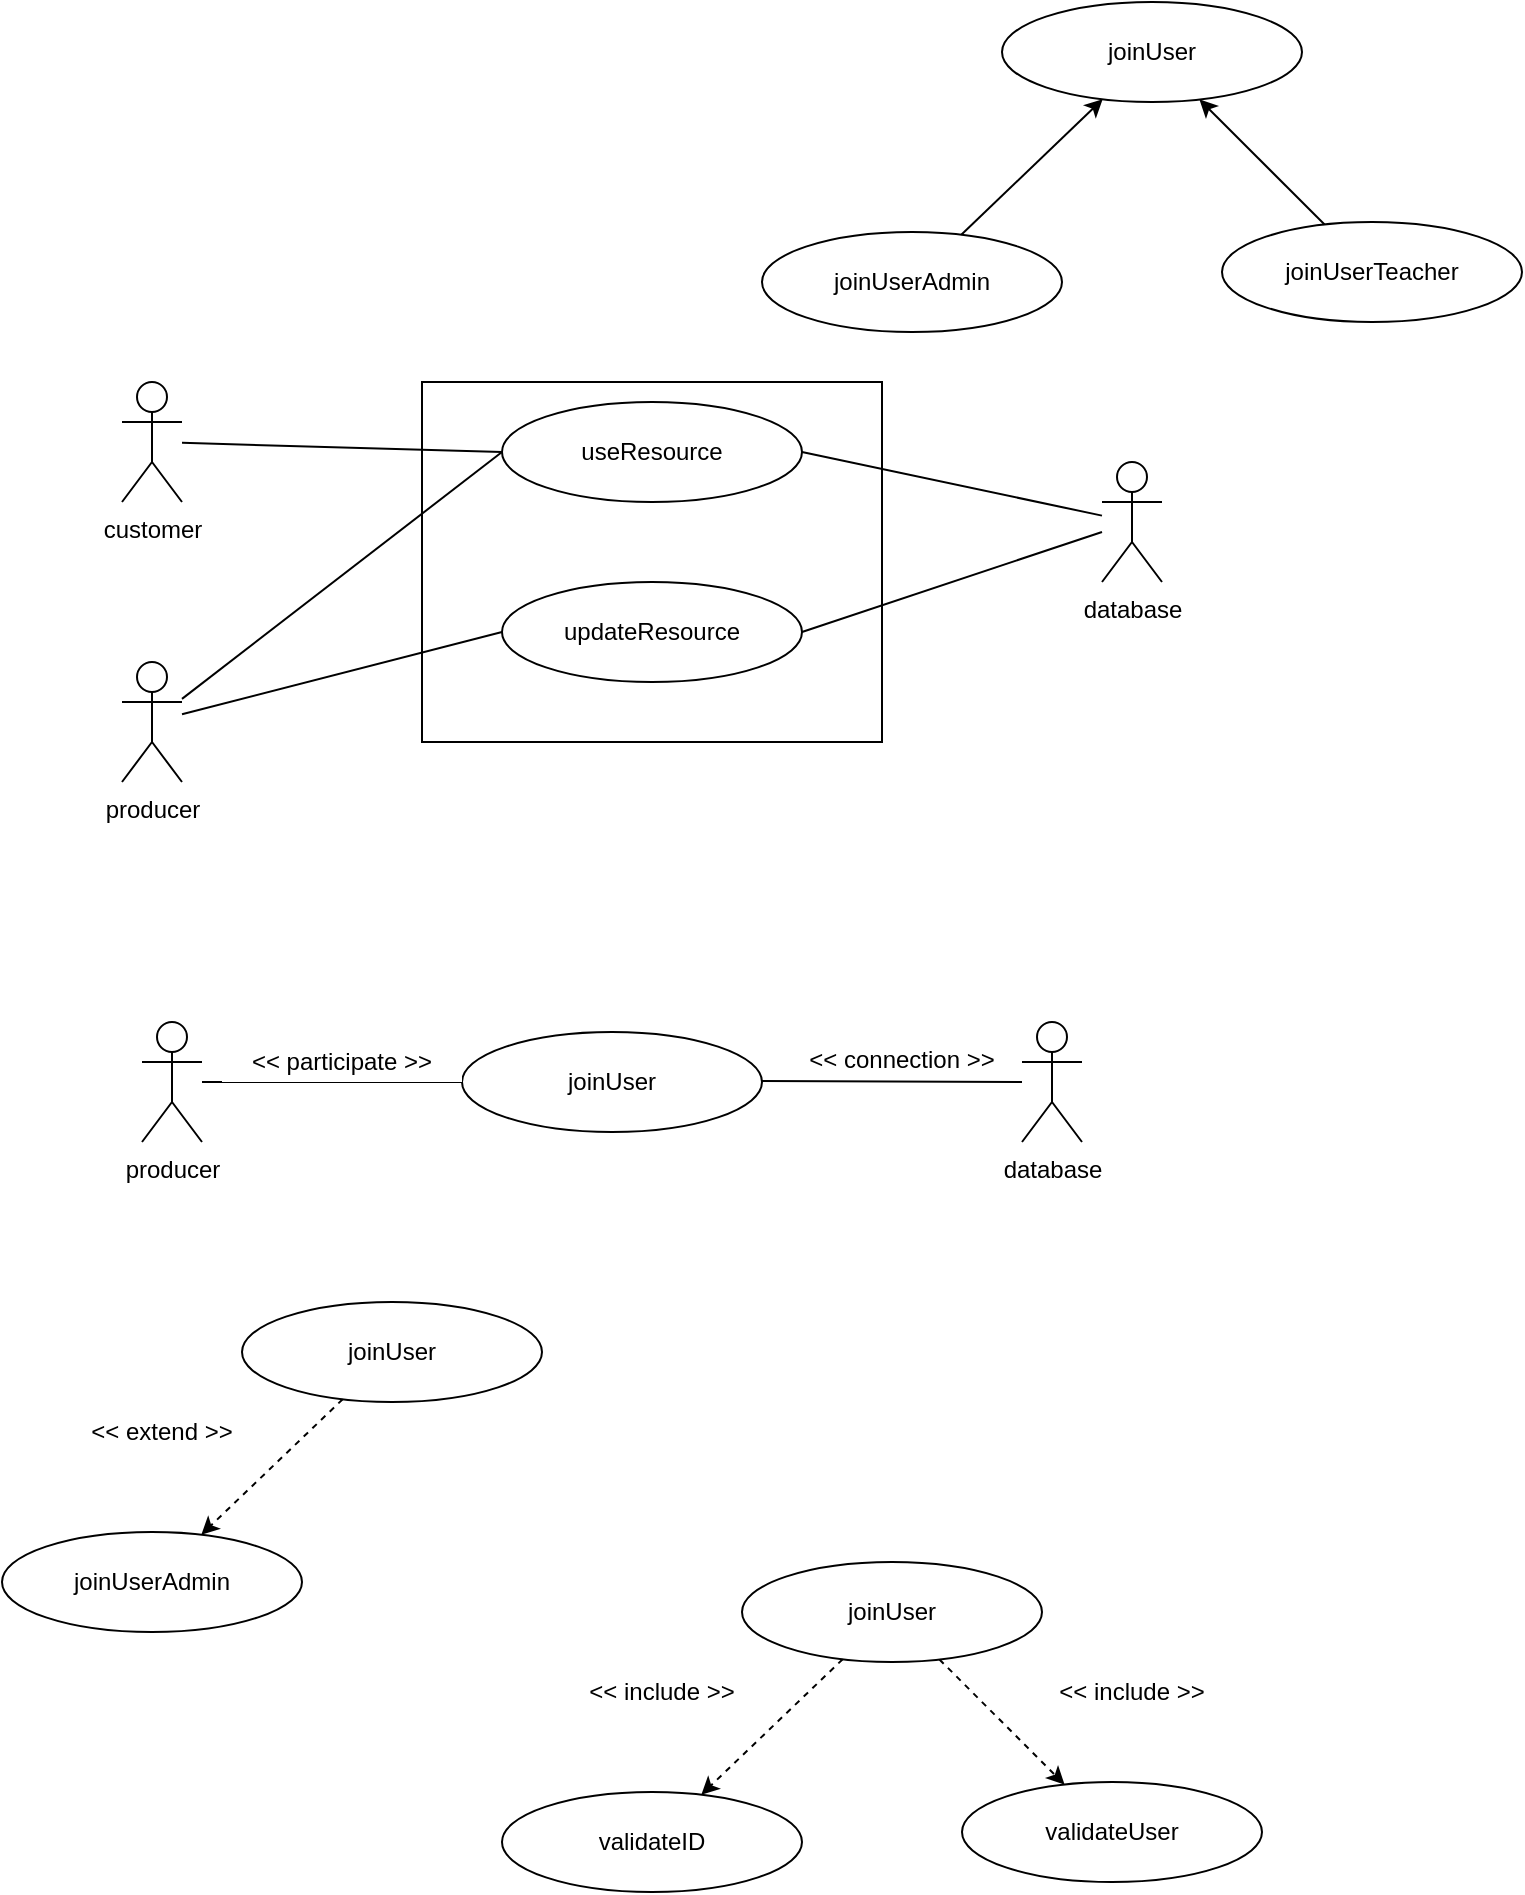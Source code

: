 <mxfile version="21.3.3" type="github" pages="2">
  <diagram name="페이지-1" id="PGRYKVP842Or1vW37C0W">
    <mxGraphModel dx="788" dy="1156" grid="1" gridSize="10" guides="1" tooltips="1" connect="1" arrows="1" fold="1" page="1" pageScale="1" pageWidth="827" pageHeight="1169" math="0" shadow="0">
      <root>
        <mxCell id="0" />
        <mxCell id="1" parent="0" />
        <mxCell id="1Fu8yYp3ckz7zAabFXxA-1" value="customer" style="shape=umlActor;verticalLabelPosition=bottom;verticalAlign=top;html=1;outlineConnect=0;" vertex="1" parent="1">
          <mxGeometry x="120" y="320" width="30" height="60" as="geometry" />
        </mxCell>
        <mxCell id="1Fu8yYp3ckz7zAabFXxA-4" value="" style="whiteSpace=wrap;html=1;verticalAlign=top;" vertex="1" parent="1">
          <mxGeometry x="270" y="320" width="230" height="180" as="geometry" />
        </mxCell>
        <mxCell id="1Fu8yYp3ckz7zAabFXxA-7" value="producer" style="shape=umlActor;verticalLabelPosition=bottom;verticalAlign=top;html=1;outlineConnect=0;" vertex="1" parent="1">
          <mxGeometry x="120" y="460" width="30" height="60" as="geometry" />
        </mxCell>
        <mxCell id="1Fu8yYp3ckz7zAabFXxA-13" value="database" style="shape=umlActor;verticalLabelPosition=bottom;verticalAlign=top;html=1;outlineConnect=0;" vertex="1" parent="1">
          <mxGeometry x="610" y="360" width="30" height="60" as="geometry" />
        </mxCell>
        <mxCell id="1Fu8yYp3ckz7zAabFXxA-15" value="useResource" style="ellipse;whiteSpace=wrap;html=1;" vertex="1" parent="1">
          <mxGeometry x="310" y="330" width="150" height="50" as="geometry" />
        </mxCell>
        <mxCell id="1Fu8yYp3ckz7zAabFXxA-16" value="updateResource" style="ellipse;whiteSpace=wrap;html=1;" vertex="1" parent="1">
          <mxGeometry x="310" y="420" width="150" height="50" as="geometry" />
        </mxCell>
        <mxCell id="1Fu8yYp3ckz7zAabFXxA-29" value="producer" style="shape=umlActor;verticalLabelPosition=bottom;verticalAlign=top;html=1;outlineConnect=0;" vertex="1" parent="1">
          <mxGeometry x="130" y="640" width="30" height="60" as="geometry" />
        </mxCell>
        <mxCell id="1Fu8yYp3ckz7zAabFXxA-33" value="joinUser" style="ellipse;whiteSpace=wrap;html=1;" vertex="1" parent="1">
          <mxGeometry x="290" y="645" width="150" height="50" as="geometry" />
        </mxCell>
        <mxCell id="1Fu8yYp3ckz7zAabFXxA-34" value="database" style="shape=umlActor;verticalLabelPosition=bottom;verticalAlign=top;html=1;outlineConnect=0;" vertex="1" parent="1">
          <mxGeometry x="570" y="640" width="30" height="60" as="geometry" />
        </mxCell>
        <mxCell id="1Fu8yYp3ckz7zAabFXxA-38" value="" style="endArrow=none;html=1;rounded=0;entryX=0;entryY=0.5;entryDx=0;entryDy=0;" edge="1" parent="1" source="1Fu8yYp3ckz7zAabFXxA-1" target="1Fu8yYp3ckz7zAabFXxA-15">
          <mxGeometry width="50" height="50" relative="1" as="geometry">
            <mxPoint x="160" y="360" as="sourcePoint" />
            <mxPoint x="430" y="570" as="targetPoint" />
          </mxGeometry>
        </mxCell>
        <mxCell id="1Fu8yYp3ckz7zAabFXxA-39" value="" style="endArrow=none;html=1;rounded=0;entryX=0;entryY=0.5;entryDx=0;entryDy=0;" edge="1" parent="1" source="1Fu8yYp3ckz7zAabFXxA-7" target="1Fu8yYp3ckz7zAabFXxA-15">
          <mxGeometry width="50" height="50" relative="1" as="geometry">
            <mxPoint x="160" y="490" as="sourcePoint" />
            <mxPoint x="320" y="365" as="targetPoint" />
          </mxGeometry>
        </mxCell>
        <mxCell id="1Fu8yYp3ckz7zAabFXxA-40" value="" style="endArrow=none;html=1;rounded=0;entryX=0;entryY=0.5;entryDx=0;entryDy=0;" edge="1" parent="1" source="1Fu8yYp3ckz7zAabFXxA-7" target="1Fu8yYp3ckz7zAabFXxA-16">
          <mxGeometry width="50" height="50" relative="1" as="geometry">
            <mxPoint x="160" y="490" as="sourcePoint" />
            <mxPoint x="320" y="365" as="targetPoint" />
          </mxGeometry>
        </mxCell>
        <mxCell id="1Fu8yYp3ckz7zAabFXxA-41" value="" style="endArrow=none;html=1;rounded=0;exitX=1;exitY=0.5;exitDx=0;exitDy=0;" edge="1" parent="1" source="1Fu8yYp3ckz7zAabFXxA-16" target="1Fu8yYp3ckz7zAabFXxA-13">
          <mxGeometry width="50" height="50" relative="1" as="geometry">
            <mxPoint x="170" y="500" as="sourcePoint" />
            <mxPoint x="320" y="455" as="targetPoint" />
          </mxGeometry>
        </mxCell>
        <mxCell id="1Fu8yYp3ckz7zAabFXxA-42" value="" style="endArrow=none;html=1;rounded=0;exitX=1;exitY=0.5;exitDx=0;exitDy=0;" edge="1" parent="1" source="1Fu8yYp3ckz7zAabFXxA-15" target="1Fu8yYp3ckz7zAabFXxA-13">
          <mxGeometry width="50" height="50" relative="1" as="geometry">
            <mxPoint x="470" y="455" as="sourcePoint" />
            <mxPoint x="635" y="400" as="targetPoint" />
          </mxGeometry>
        </mxCell>
        <mxCell id="1Fu8yYp3ckz7zAabFXxA-44" value="" style="endArrow=none;html=1;rounded=0;" edge="1" parent="1" source="1Fu8yYp3ckz7zAabFXxA-29" target="1Fu8yYp3ckz7zAabFXxA-33">
          <mxGeometry width="50" height="50" relative="1" as="geometry">
            <mxPoint x="160" y="496" as="sourcePoint" />
            <mxPoint x="320" y="455" as="targetPoint" />
          </mxGeometry>
        </mxCell>
        <mxCell id="1Fu8yYp3ckz7zAabFXxA-45" value="" style="endArrow=none;html=1;rounded=0;" edge="1" parent="1" target="1Fu8yYp3ckz7zAabFXxA-34">
          <mxGeometry width="50" height="50" relative="1" as="geometry">
            <mxPoint x="440" y="669.5" as="sourcePoint" />
            <mxPoint x="570" y="669.5" as="targetPoint" />
          </mxGeometry>
        </mxCell>
        <mxCell id="1Fu8yYp3ckz7zAabFXxA-46" value="&amp;lt;&amp;lt; participate &amp;gt;&amp;gt;" style="whiteSpace=wrap;html=1;strokeColor=none;" vertex="1" parent="1">
          <mxGeometry x="170" y="650" width="120" height="20" as="geometry" />
        </mxCell>
        <mxCell id="1Fu8yYp3ckz7zAabFXxA-47" value="&amp;lt;&amp;lt; connection &amp;gt;&amp;gt;" style="whiteSpace=wrap;html=1;strokeColor=none;" vertex="1" parent="1">
          <mxGeometry x="450" y="649" width="120" height="20" as="geometry" />
        </mxCell>
        <mxCell id="1Fu8yYp3ckz7zAabFXxA-49" value="joinUser" style="ellipse;whiteSpace=wrap;html=1;" vertex="1" parent="1">
          <mxGeometry x="180" y="780" width="150" height="50" as="geometry" />
        </mxCell>
        <mxCell id="1Fu8yYp3ckz7zAabFXxA-53" value="&amp;lt;&amp;lt; extend &amp;gt;&amp;gt;" style="whiteSpace=wrap;html=1;strokeColor=none;" vertex="1" parent="1">
          <mxGeometry x="80" y="835" width="120" height="20" as="geometry" />
        </mxCell>
        <mxCell id="1Fu8yYp3ckz7zAabFXxA-55" value="joinUserAdmin" style="ellipse;whiteSpace=wrap;html=1;" vertex="1" parent="1">
          <mxGeometry x="60" y="895" width="150" height="50" as="geometry" />
        </mxCell>
        <mxCell id="1Fu8yYp3ckz7zAabFXxA-56" value="" style="endArrow=classic;html=1;rounded=0;strokeColor=default;dashed=1;" edge="1" parent="1" source="1Fu8yYp3ckz7zAabFXxA-49" target="1Fu8yYp3ckz7zAabFXxA-55">
          <mxGeometry width="50" height="50" relative="1" as="geometry">
            <mxPoint x="270" y="595" as="sourcePoint" />
            <mxPoint x="320" y="545" as="targetPoint" />
          </mxGeometry>
        </mxCell>
        <mxCell id="1Fu8yYp3ckz7zAabFXxA-57" value="joinUser" style="ellipse;whiteSpace=wrap;html=1;" vertex="1" parent="1">
          <mxGeometry x="430" y="910" width="150" height="50" as="geometry" />
        </mxCell>
        <mxCell id="1Fu8yYp3ckz7zAabFXxA-58" value="&amp;lt;&amp;lt; include &amp;gt;&amp;gt;" style="whiteSpace=wrap;html=1;strokeColor=none;" vertex="1" parent="1">
          <mxGeometry x="330" y="965" width="120" height="20" as="geometry" />
        </mxCell>
        <mxCell id="1Fu8yYp3ckz7zAabFXxA-59" value="validateID" style="ellipse;whiteSpace=wrap;html=1;" vertex="1" parent="1">
          <mxGeometry x="310" y="1025" width="150" height="50" as="geometry" />
        </mxCell>
        <mxCell id="1Fu8yYp3ckz7zAabFXxA-60" value="" style="endArrow=classic;html=1;rounded=0;strokeColor=default;dashed=1;" edge="1" parent="1" source="1Fu8yYp3ckz7zAabFXxA-57" target="1Fu8yYp3ckz7zAabFXxA-59">
          <mxGeometry width="50" height="50" relative="1" as="geometry">
            <mxPoint x="520" y="725" as="sourcePoint" />
            <mxPoint x="570" y="675" as="targetPoint" />
          </mxGeometry>
        </mxCell>
        <mxCell id="1Fu8yYp3ckz7zAabFXxA-61" value="validateUser" style="ellipse;whiteSpace=wrap;html=1;" vertex="1" parent="1">
          <mxGeometry x="540" y="1020" width="150" height="50" as="geometry" />
        </mxCell>
        <mxCell id="1Fu8yYp3ckz7zAabFXxA-62" value="" style="endArrow=classic;html=1;rounded=0;strokeColor=default;dashed=1;" edge="1" parent="1" source="1Fu8yYp3ckz7zAabFXxA-57" target="1Fu8yYp3ckz7zAabFXxA-61">
          <mxGeometry width="50" height="50" relative="1" as="geometry">
            <mxPoint x="490" y="969" as="sourcePoint" />
            <mxPoint x="420" y="1036" as="targetPoint" />
          </mxGeometry>
        </mxCell>
        <mxCell id="1Fu8yYp3ckz7zAabFXxA-63" value="&amp;lt;&amp;lt; include &amp;gt;&amp;gt;" style="whiteSpace=wrap;html=1;strokeColor=none;" vertex="1" parent="1">
          <mxGeometry x="565" y="965" width="120" height="20" as="geometry" />
        </mxCell>
        <mxCell id="1Fu8yYp3ckz7zAabFXxA-64" value="joinUser" style="ellipse;whiteSpace=wrap;html=1;" vertex="1" parent="1">
          <mxGeometry x="560" y="130" width="150" height="50" as="geometry" />
        </mxCell>
        <mxCell id="1Fu8yYp3ckz7zAabFXxA-66" value="joinUserAdmin" style="ellipse;whiteSpace=wrap;html=1;" vertex="1" parent="1">
          <mxGeometry x="440" y="245" width="150" height="50" as="geometry" />
        </mxCell>
        <mxCell id="1Fu8yYp3ckz7zAabFXxA-68" value="joinUserTeacher" style="ellipse;whiteSpace=wrap;html=1;" vertex="1" parent="1">
          <mxGeometry x="670" y="240" width="150" height="50" as="geometry" />
        </mxCell>
        <mxCell id="1Fu8yYp3ckz7zAabFXxA-71" value="" style="endArrow=classic;html=1;rounded=0;" edge="1" parent="1" source="1Fu8yYp3ckz7zAabFXxA-66" target="1Fu8yYp3ckz7zAabFXxA-64">
          <mxGeometry width="50" height="50" relative="1" as="geometry">
            <mxPoint x="470" y="330" as="sourcePoint" />
            <mxPoint x="520" y="280" as="targetPoint" />
          </mxGeometry>
        </mxCell>
        <mxCell id="1Fu8yYp3ckz7zAabFXxA-72" value="" style="endArrow=classic;html=1;rounded=0;" edge="1" parent="1" source="1Fu8yYp3ckz7zAabFXxA-68" target="1Fu8yYp3ckz7zAabFXxA-64">
          <mxGeometry width="50" height="50" relative="1" as="geometry">
            <mxPoint x="550" y="256" as="sourcePoint" />
            <mxPoint x="620" y="189" as="targetPoint" />
          </mxGeometry>
        </mxCell>
      </root>
    </mxGraphModel>
  </diagram>
  <diagram id="T2w71I37igCj-aaJq9Zc" name="페이지-2">
    <mxGraphModel dx="788" dy="1104" grid="0" gridSize="10" guides="1" tooltips="1" connect="1" arrows="1" fold="1" page="1" pageScale="1" pageWidth="827" pageHeight="1169" math="0" shadow="0">
      <root>
        <mxCell id="0" />
        <mxCell id="1" parent="0" />
        <mxCell id="hgV2TsmYySd6RpgMndly-1" value="분석 모델" style="rounded=0;whiteSpace=wrap;html=1;strokeWidth=1;fontSize=15;" vertex="1" parent="1">
          <mxGeometry x="361" y="240" width="106" height="40" as="geometry" />
        </mxCell>
        <mxCell id="hgV2TsmYySd6RpgMndly-2" value="분석 객체 모델" style="rounded=0;whiteSpace=wrap;html=1;strokeWidth=1;fontSize=15;" vertex="1" parent="1">
          <mxGeometry x="361" y="360" width="106" height="40" as="geometry" />
        </mxCell>
        <mxCell id="hgV2TsmYySd6RpgMndly-4" value="기능 모델" style="rounded=0;whiteSpace=wrap;html=1;strokeWidth=1;fontSize=15;" vertex="1" parent="1">
          <mxGeometry x="170" y="360" width="106" height="40" as="geometry" />
        </mxCell>
        <mxCell id="hgV2TsmYySd6RpgMndly-5" value="동적 모델" style="rounded=0;whiteSpace=wrap;html=1;strokeWidth=1;fontSize=15;" vertex="1" parent="1">
          <mxGeometry x="560" y="360" width="106" height="40" as="geometry" />
        </mxCell>
        <mxCell id="hgV2TsmYySd6RpgMndly-6" value="유스케이스&lt;br&gt;다이어그램" style="rounded=0;whiteSpace=wrap;html=1;strokeWidth=1;fontSize=15;" vertex="1" parent="1">
          <mxGeometry x="170" y="480" width="106" height="40" as="geometry" />
        </mxCell>
        <mxCell id="hgV2TsmYySd6RpgMndly-7" value="클래스&lt;br&gt;다이어그램" style="rounded=0;whiteSpace=wrap;html=1;strokeWidth=1;fontSize=15;" vertex="1" parent="1">
          <mxGeometry x="361" y="480" width="106" height="40" as="geometry" />
        </mxCell>
        <mxCell id="hgV2TsmYySd6RpgMndly-8" value="상태 머신&lt;br&gt;다이어그램" style="rounded=0;whiteSpace=wrap;html=1;strokeWidth=1;fontSize=15;" vertex="1" parent="1">
          <mxGeometry x="500" y="480" width="106" height="40" as="geometry" />
        </mxCell>
        <mxCell id="hgV2TsmYySd6RpgMndly-9" value="시퀀스&lt;br&gt;다이어그램" style="rounded=0;whiteSpace=wrap;html=1;strokeWidth=1;fontSize=15;" vertex="1" parent="1">
          <mxGeometry x="650" y="480" width="106" height="40" as="geometry" />
        </mxCell>
        <mxCell id="hgV2TsmYySd6RpgMndly-11" value="" style="endArrow=none;html=1;rounded=0;" edge="1" parent="1" source="hgV2TsmYySd6RpgMndly-8" target="hgV2TsmYySd6RpgMndly-5">
          <mxGeometry width="50" height="50" relative="1" as="geometry">
            <mxPoint x="370" y="530" as="sourcePoint" />
            <mxPoint x="420" y="480" as="targetPoint" />
          </mxGeometry>
        </mxCell>
        <mxCell id="hgV2TsmYySd6RpgMndly-13" value="" style="endArrow=none;html=1;rounded=0;" edge="1" parent="1" source="hgV2TsmYySd6RpgMndly-2" target="hgV2TsmYySd6RpgMndly-1">
          <mxGeometry width="50" height="50" relative="1" as="geometry">
            <mxPoint x="265" y="370" as="sourcePoint" />
            <mxPoint x="392" y="290" as="targetPoint" />
          </mxGeometry>
        </mxCell>
        <mxCell id="hgV2TsmYySd6RpgMndly-14" value="" style="endArrow=none;html=1;rounded=0;" edge="1" parent="1" source="hgV2TsmYySd6RpgMndly-4" target="hgV2TsmYySd6RpgMndly-1">
          <mxGeometry width="50" height="50" relative="1" as="geometry">
            <mxPoint x="424" y="370" as="sourcePoint" />
            <mxPoint x="424" y="290" as="targetPoint" />
          </mxGeometry>
        </mxCell>
        <mxCell id="hgV2TsmYySd6RpgMndly-15" value="" style="endArrow=none;html=1;rounded=0;" edge="1" parent="1" source="hgV2TsmYySd6RpgMndly-5" target="hgV2TsmYySd6RpgMndly-1">
          <mxGeometry width="50" height="50" relative="1" as="geometry">
            <mxPoint x="265" y="370" as="sourcePoint" />
            <mxPoint x="392" y="290" as="targetPoint" />
          </mxGeometry>
        </mxCell>
        <mxCell id="hgV2TsmYySd6RpgMndly-16" value="" style="endArrow=none;html=1;rounded=0;" edge="1" parent="1" source="hgV2TsmYySd6RpgMndly-4" target="hgV2TsmYySd6RpgMndly-6">
          <mxGeometry width="50" height="50" relative="1" as="geometry">
            <mxPoint x="265" y="370" as="sourcePoint" />
            <mxPoint x="392" y="290" as="targetPoint" />
          </mxGeometry>
        </mxCell>
        <mxCell id="hgV2TsmYySd6RpgMndly-17" value="" style="endArrow=none;html=1;rounded=0;" edge="1" parent="1" source="hgV2TsmYySd6RpgMndly-2" target="hgV2TsmYySd6RpgMndly-7">
          <mxGeometry width="50" height="50" relative="1" as="geometry">
            <mxPoint x="233" y="410" as="sourcePoint" />
            <mxPoint x="400" y="500" as="targetPoint" />
          </mxGeometry>
        </mxCell>
        <mxCell id="hgV2TsmYySd6RpgMndly-18" value="" style="endArrow=none;html=1;rounded=0;" edge="1" parent="1" source="hgV2TsmYySd6RpgMndly-9" target="hgV2TsmYySd6RpgMndly-5">
          <mxGeometry width="50" height="50" relative="1" as="geometry">
            <mxPoint x="573" y="490" as="sourcePoint" />
            <mxPoint x="613" y="410" as="targetPoint" />
          </mxGeometry>
        </mxCell>
        <mxCell id="PGhm-ImNnP8cmlvqUnAg-1" value="user" style="shape=umlActor;verticalLabelPosition=bottom;verticalAlign=top;html=1;outlineConnect=0;" vertex="1" parent="1">
          <mxGeometry x="157" y="622" width="30" height="60" as="geometry" />
        </mxCell>
        <mxCell id="PGhm-ImNnP8cmlvqUnAg-2" value="" style="whiteSpace=wrap;html=1;verticalAlign=top;" vertex="1" parent="1">
          <mxGeometry x="307" y="622" width="230" height="268" as="geometry" />
        </mxCell>
        <mxCell id="PGhm-ImNnP8cmlvqUnAg-3" value="student" style="shape=umlActor;verticalLabelPosition=bottom;verticalAlign=top;html=1;outlineConnect=0;" vertex="1" parent="1">
          <mxGeometry x="90" y="730" width="30" height="60" as="geometry" />
        </mxCell>
        <mxCell id="PGhm-ImNnP8cmlvqUnAg-4" value="database" style="shape=umlActor;verticalLabelPosition=bottom;verticalAlign=top;html=1;outlineConnect=0;" vertex="1" parent="1">
          <mxGeometry x="647" y="662" width="30" height="60" as="geometry" />
        </mxCell>
        <mxCell id="PGhm-ImNnP8cmlvqUnAg-5" value="회원 가입" style="ellipse;whiteSpace=wrap;html=1;" vertex="1" parent="1">
          <mxGeometry x="347" y="632" width="150" height="50" as="geometry" />
        </mxCell>
        <mxCell id="PGhm-ImNnP8cmlvqUnAg-6" value="수강 신청" style="ellipse;whiteSpace=wrap;html=1;" vertex="1" parent="1">
          <mxGeometry x="347" y="722" width="150" height="50" as="geometry" />
        </mxCell>
        <mxCell id="PGhm-ImNnP8cmlvqUnAg-7" value="" style="endArrow=none;html=1;rounded=0;entryX=0;entryY=0.5;entryDx=0;entryDy=0;" edge="1" parent="1" source="PGhm-ImNnP8cmlvqUnAg-1" target="PGhm-ImNnP8cmlvqUnAg-5">
          <mxGeometry width="50" height="50" relative="1" as="geometry">
            <mxPoint x="197" y="662" as="sourcePoint" />
            <mxPoint x="467" y="872" as="targetPoint" />
          </mxGeometry>
        </mxCell>
        <mxCell id="PGhm-ImNnP8cmlvqUnAg-10" value="" style="endArrow=none;html=1;rounded=0;exitX=1;exitY=0.5;exitDx=0;exitDy=0;" edge="1" parent="1" source="PGhm-ImNnP8cmlvqUnAg-6" target="PGhm-ImNnP8cmlvqUnAg-4">
          <mxGeometry width="50" height="50" relative="1" as="geometry">
            <mxPoint x="207" y="802" as="sourcePoint" />
            <mxPoint x="357" y="757" as="targetPoint" />
          </mxGeometry>
        </mxCell>
        <mxCell id="PGhm-ImNnP8cmlvqUnAg-11" value="" style="endArrow=none;html=1;rounded=0;exitX=1;exitY=0.5;exitDx=0;exitDy=0;" edge="1" parent="1" source="PGhm-ImNnP8cmlvqUnAg-5" target="PGhm-ImNnP8cmlvqUnAg-4">
          <mxGeometry width="50" height="50" relative="1" as="geometry">
            <mxPoint x="507" y="757" as="sourcePoint" />
            <mxPoint x="672" y="702" as="targetPoint" />
          </mxGeometry>
        </mxCell>
        <mxCell id="PGhm-ImNnP8cmlvqUnAg-14" value="학교 업무 시스템" style="whiteSpace=wrap;html=1;strokeColor=none;" vertex="1" parent="1">
          <mxGeometry x="362" y="585" width="120" height="28" as="geometry" />
        </mxCell>
        <mxCell id="PGhm-ImNnP8cmlvqUnAg-15" value="시험 평가" style="ellipse;whiteSpace=wrap;html=1;" vertex="1" parent="1">
          <mxGeometry x="347" y="810" width="150" height="50" as="geometry" />
        </mxCell>
        <mxCell id="PGhm-ImNnP8cmlvqUnAg-21" value="staff" style="shape=umlActor;verticalLabelPosition=bottom;verticalAlign=top;html=1;outlineConnect=0;" vertex="1" parent="1">
          <mxGeometry x="220" y="726" width="30" height="60" as="geometry" />
        </mxCell>
        <mxCell id="PGhm-ImNnP8cmlvqUnAg-22" value="" style="endArrow=none;html=1;rounded=0;" edge="1" parent="1" source="PGhm-ImNnP8cmlvqUnAg-15" target="PGhm-ImNnP8cmlvqUnAg-4">
          <mxGeometry width="50" height="50" relative="1" as="geometry">
            <mxPoint x="507" y="757" as="sourcePoint" />
            <mxPoint x="657" y="707" as="targetPoint" />
          </mxGeometry>
        </mxCell>
        <mxCell id="PGhm-ImNnP8cmlvqUnAg-23" value="" style="endArrow=classic;html=1;rounded=0;" edge="1" parent="1" source="PGhm-ImNnP8cmlvqUnAg-3">
          <mxGeometry width="50" height="50" relative="1" as="geometry">
            <mxPoint x="380" y="590" as="sourcePoint" />
            <mxPoint x="160" y="690" as="targetPoint" />
          </mxGeometry>
        </mxCell>
        <mxCell id="PGhm-ImNnP8cmlvqUnAg-25" value="" style="endArrow=classic;html=1;rounded=0;entryX=1;entryY=1;entryDx=0;entryDy=0;entryPerimeter=0;exitX=0.5;exitY=0.5;exitDx=0;exitDy=0;exitPerimeter=0;" edge="1" parent="1" source="PGhm-ImNnP8cmlvqUnAg-21" target="PGhm-ImNnP8cmlvqUnAg-1">
          <mxGeometry width="50" height="50" relative="1" as="geometry">
            <mxPoint x="220" y="790" as="sourcePoint" />
            <mxPoint x="182" y="662" as="targetPoint" />
          </mxGeometry>
        </mxCell>
        <mxCell id="PGhm-ImNnP8cmlvqUnAg-28" value="" style="endArrow=none;html=1;rounded=0;exitX=0.5;exitY=0.5;exitDx=0;exitDy=0;exitPerimeter=0;" edge="1" parent="1" source="PGhm-ImNnP8cmlvqUnAg-1" target="PGhm-ImNnP8cmlvqUnAg-6">
          <mxGeometry width="50" height="50" relative="1" as="geometry">
            <mxPoint x="150" y="650" as="sourcePoint" />
            <mxPoint x="357" y="667" as="targetPoint" />
          </mxGeometry>
        </mxCell>
        <mxCell id="PGhm-ImNnP8cmlvqUnAg-29" value="" style="endArrow=none;html=1;rounded=0;" edge="1" parent="1" source="PGhm-ImNnP8cmlvqUnAg-1" target="PGhm-ImNnP8cmlvqUnAg-15">
          <mxGeometry width="50" height="50" relative="1" as="geometry">
            <mxPoint x="182" y="662" as="sourcePoint" />
            <mxPoint x="383" y="738" as="targetPoint" />
          </mxGeometry>
        </mxCell>
        <mxCell id="PGhm-ImNnP8cmlvqUnAg-30" value="평가 데이터 관리 시스템" style="shape=umlActor;verticalLabelPosition=bottom;verticalAlign=top;html=1;outlineConnect=0;" vertex="1" parent="1">
          <mxGeometry x="636" y="830" width="30" height="60" as="geometry" />
        </mxCell>
        <mxCell id="PGhm-ImNnP8cmlvqUnAg-31" value="" style="endArrow=none;html=1;rounded=0;entryX=0.5;entryY=0.5;entryDx=0;entryDy=0;entryPerimeter=0;" edge="1" parent="1" source="PGhm-ImNnP8cmlvqUnAg-15" target="PGhm-ImNnP8cmlvqUnAg-30">
          <mxGeometry width="50" height="50" relative="1" as="geometry">
            <mxPoint x="469" y="823" as="sourcePoint" />
            <mxPoint x="657" y="711" as="targetPoint" />
          </mxGeometry>
        </mxCell>
      </root>
    </mxGraphModel>
  </diagram>
</mxfile>
